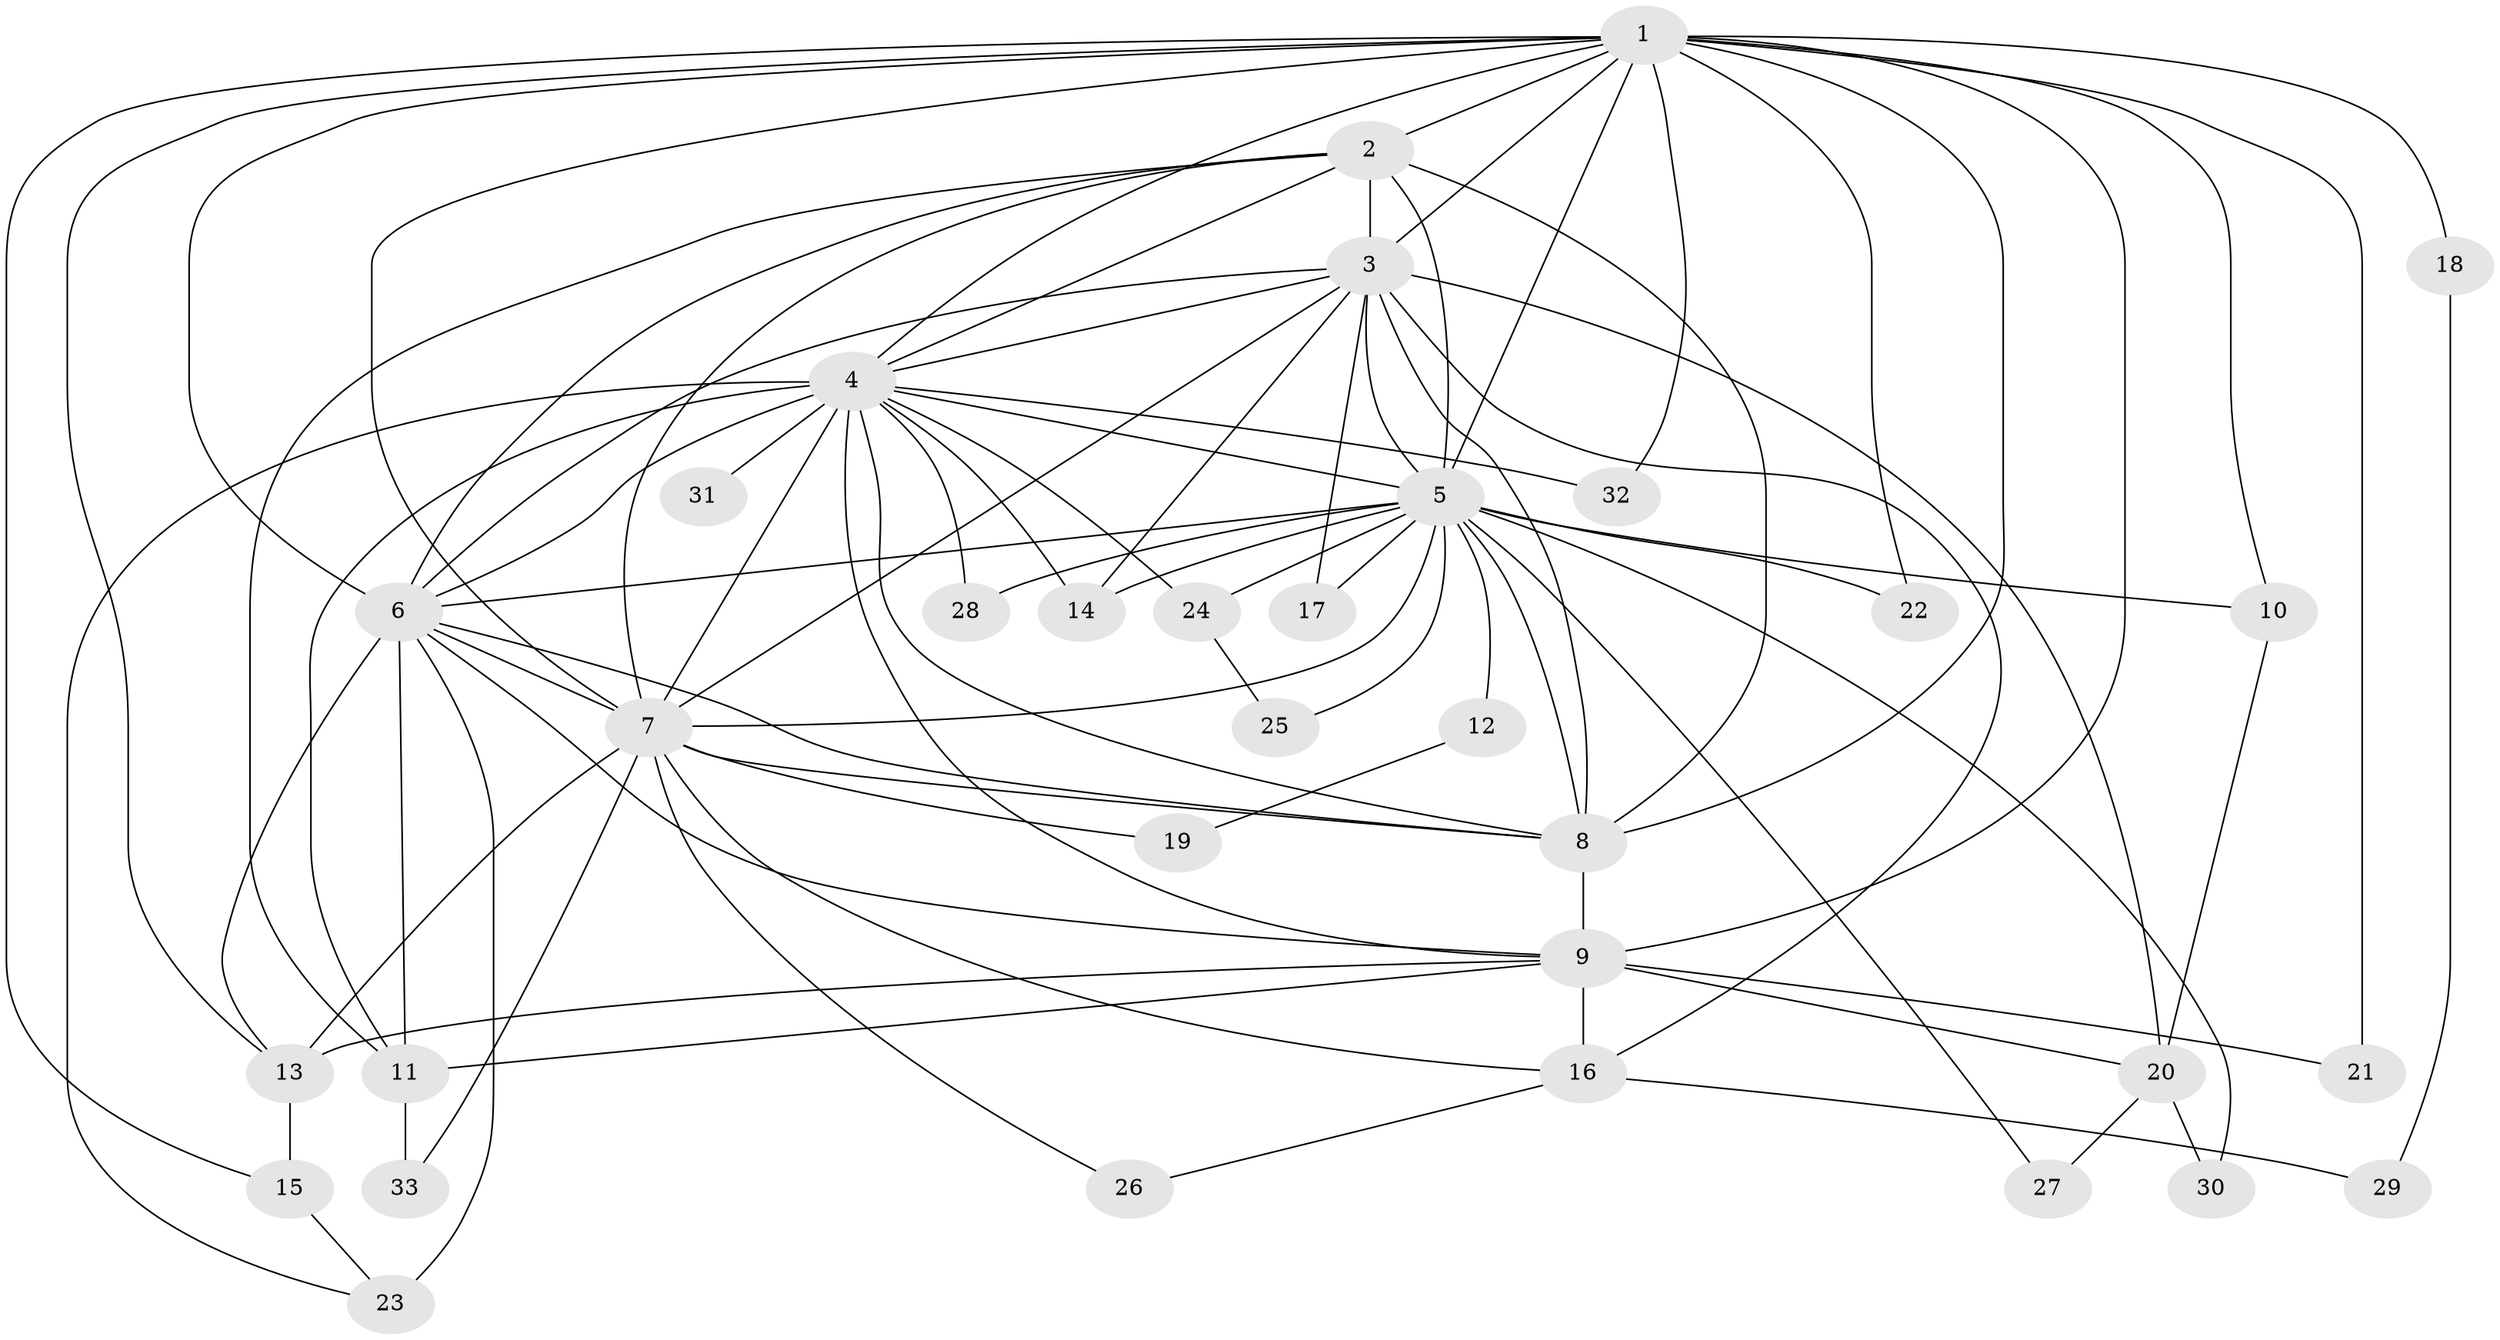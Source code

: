 // original degree distribution, {15: 0.03076923076923077, 13: 0.015384615384615385, 12: 0.015384615384615385, 22: 0.015384615384615385, 24: 0.015384615384615385, 16: 0.015384615384615385, 19: 0.015384615384615385, 10: 0.015384615384615385, 21: 0.015384615384615385, 4: 0.09230769230769231, 2: 0.5538461538461539, 5: 0.06153846153846154, 3: 0.13846153846153847}
// Generated by graph-tools (version 1.1) at 2025/34/03/09/25 02:34:50]
// undirected, 33 vertices, 85 edges
graph export_dot {
graph [start="1"]
  node [color=gray90,style=filled];
  1;
  2;
  3;
  4;
  5;
  6;
  7;
  8;
  9;
  10;
  11;
  12;
  13;
  14;
  15;
  16;
  17;
  18;
  19;
  20;
  21;
  22;
  23;
  24;
  25;
  26;
  27;
  28;
  29;
  30;
  31;
  32;
  33;
  1 -- 2 [weight=2.0];
  1 -- 3 [weight=2.0];
  1 -- 4 [weight=3.0];
  1 -- 5 [weight=3.0];
  1 -- 6 [weight=3.0];
  1 -- 7 [weight=2.0];
  1 -- 8 [weight=4.0];
  1 -- 9 [weight=3.0];
  1 -- 10 [weight=1.0];
  1 -- 13 [weight=1.0];
  1 -- 15 [weight=1.0];
  1 -- 18 [weight=1.0];
  1 -- 21 [weight=1.0];
  1 -- 22 [weight=1.0];
  1 -- 32 [weight=1.0];
  2 -- 3 [weight=2.0];
  2 -- 4 [weight=1.0];
  2 -- 5 [weight=1.0];
  2 -- 6 [weight=1.0];
  2 -- 7 [weight=1.0];
  2 -- 8 [weight=3.0];
  2 -- 11 [weight=2.0];
  3 -- 4 [weight=2.0];
  3 -- 5 [weight=1.0];
  3 -- 6 [weight=1.0];
  3 -- 7 [weight=1.0];
  3 -- 8 [weight=2.0];
  3 -- 14 [weight=1.0];
  3 -- 16 [weight=1.0];
  3 -- 17 [weight=1.0];
  3 -- 20 [weight=1.0];
  4 -- 5 [weight=1.0];
  4 -- 6 [weight=1.0];
  4 -- 7 [weight=1.0];
  4 -- 8 [weight=2.0];
  4 -- 9 [weight=3.0];
  4 -- 11 [weight=1.0];
  4 -- 14 [weight=1.0];
  4 -- 23 [weight=1.0];
  4 -- 24 [weight=1.0];
  4 -- 28 [weight=1.0];
  4 -- 31 [weight=1.0];
  4 -- 32 [weight=1.0];
  5 -- 6 [weight=1.0];
  5 -- 7 [weight=2.0];
  5 -- 8 [weight=2.0];
  5 -- 10 [weight=2.0];
  5 -- 12 [weight=1.0];
  5 -- 14 [weight=2.0];
  5 -- 17 [weight=1.0];
  5 -- 22 [weight=1.0];
  5 -- 24 [weight=1.0];
  5 -- 25 [weight=1.0];
  5 -- 27 [weight=1.0];
  5 -- 28 [weight=1.0];
  5 -- 30 [weight=1.0];
  6 -- 7 [weight=1.0];
  6 -- 8 [weight=2.0];
  6 -- 9 [weight=1.0];
  6 -- 11 [weight=1.0];
  6 -- 13 [weight=1.0];
  6 -- 23 [weight=3.0];
  7 -- 8 [weight=2.0];
  7 -- 13 [weight=1.0];
  7 -- 16 [weight=1.0];
  7 -- 19 [weight=1.0];
  7 -- 26 [weight=1.0];
  7 -- 33 [weight=1.0];
  8 -- 9 [weight=10.0];
  9 -- 11 [weight=1.0];
  9 -- 13 [weight=2.0];
  9 -- 16 [weight=3.0];
  9 -- 20 [weight=1.0];
  9 -- 21 [weight=1.0];
  10 -- 20 [weight=2.0];
  11 -- 33 [weight=1.0];
  12 -- 19 [weight=1.0];
  13 -- 15 [weight=1.0];
  15 -- 23 [weight=2.0];
  16 -- 26 [weight=1.0];
  16 -- 29 [weight=1.0];
  18 -- 29 [weight=1.0];
  20 -- 27 [weight=1.0];
  20 -- 30 [weight=1.0];
  24 -- 25 [weight=1.0];
}
